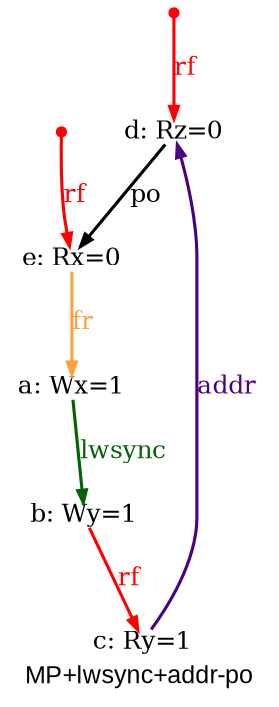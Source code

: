 digraph G {

fontname="Arial";

/* legend */
fontsize=12;
label="MP+lwsync+addr-po";


/* the unlocked events */
eiid0 [label="a: Wx=1", shape="none", fontsize=12, pos="1.000000,1.500000!", fixedsize="true", height="0.166667", width="0.666667"];
eiid1 [label="b: Wy=1", shape="none", fontsize=12, pos="1.000000,0.750000!", fixedsize="true", height="0.166667", width="0.666667"];
eiid2 [label="c: Ry=1", shape="none", fontsize=12, pos="2.000000,1.500000!", fixedsize="true", height="0.166667", width="0.666667"];
eiid3 [label="d: Rz=0", shape="none", fontsize=12, pos="2.000000,0.750000!", fixedsize="true", height="0.166667", width="0.666667"];
eiid4 [label="e: Rx=0", shape="none", fontsize=12, pos="2.000000,0.000000!", fixedsize="true", height="0.166667", width="0.666667"];

/* the intra_causality_data edges */


/* the intra_causality_control edges */

/* the poi edges */
eiid3 -> eiid4 [label="po", color="black", fontcolor="black", fontsize=12, penwidth="1.500000", arrowsize="0.600000"];
/* the rfmap edges */
eiid1 -> eiid2 [label="rf", color="red", fontcolor="red", fontsize=12, penwidth="1.500000", arrowsize="0.600000"];
initeiid3 [shape=point, height=0.06, width=0.06, color="red", pos="1.400000,0.862500!"];
initeiid3 -> eiid3 [label="rf", color="red", fontcolor="red", fontsize=12, penwidth="1.500000", arrowsize="0.600000"];
initeiid4 [shape=point, height=0.06, width=0.06, color="red", pos="1.400000,0.112500!"];
initeiid4 -> eiid4 [label="rf", color="red", fontcolor="red", fontsize=12, penwidth="1.500000", arrowsize="0.600000"];


/* The viewed-before edges */
eiid4 -> eiid0 [label="fr", color="#ffa040", fontcolor="#ffa040", fontsize=12, penwidth="1.500000", arrowsize="0.600000"];
eiid3 -> eiid2 [label="addr", color="indigo", fontcolor="indigo", fontsize=12, penwidth="1.500000", arrowsize="0.600000", dir="back"];
eiid0 -> eiid1 [label="lwsync", color="darkgreen", fontcolor="darkgreen", fontsize=12, penwidth="1.500000", arrowsize="0.600000"];
}
